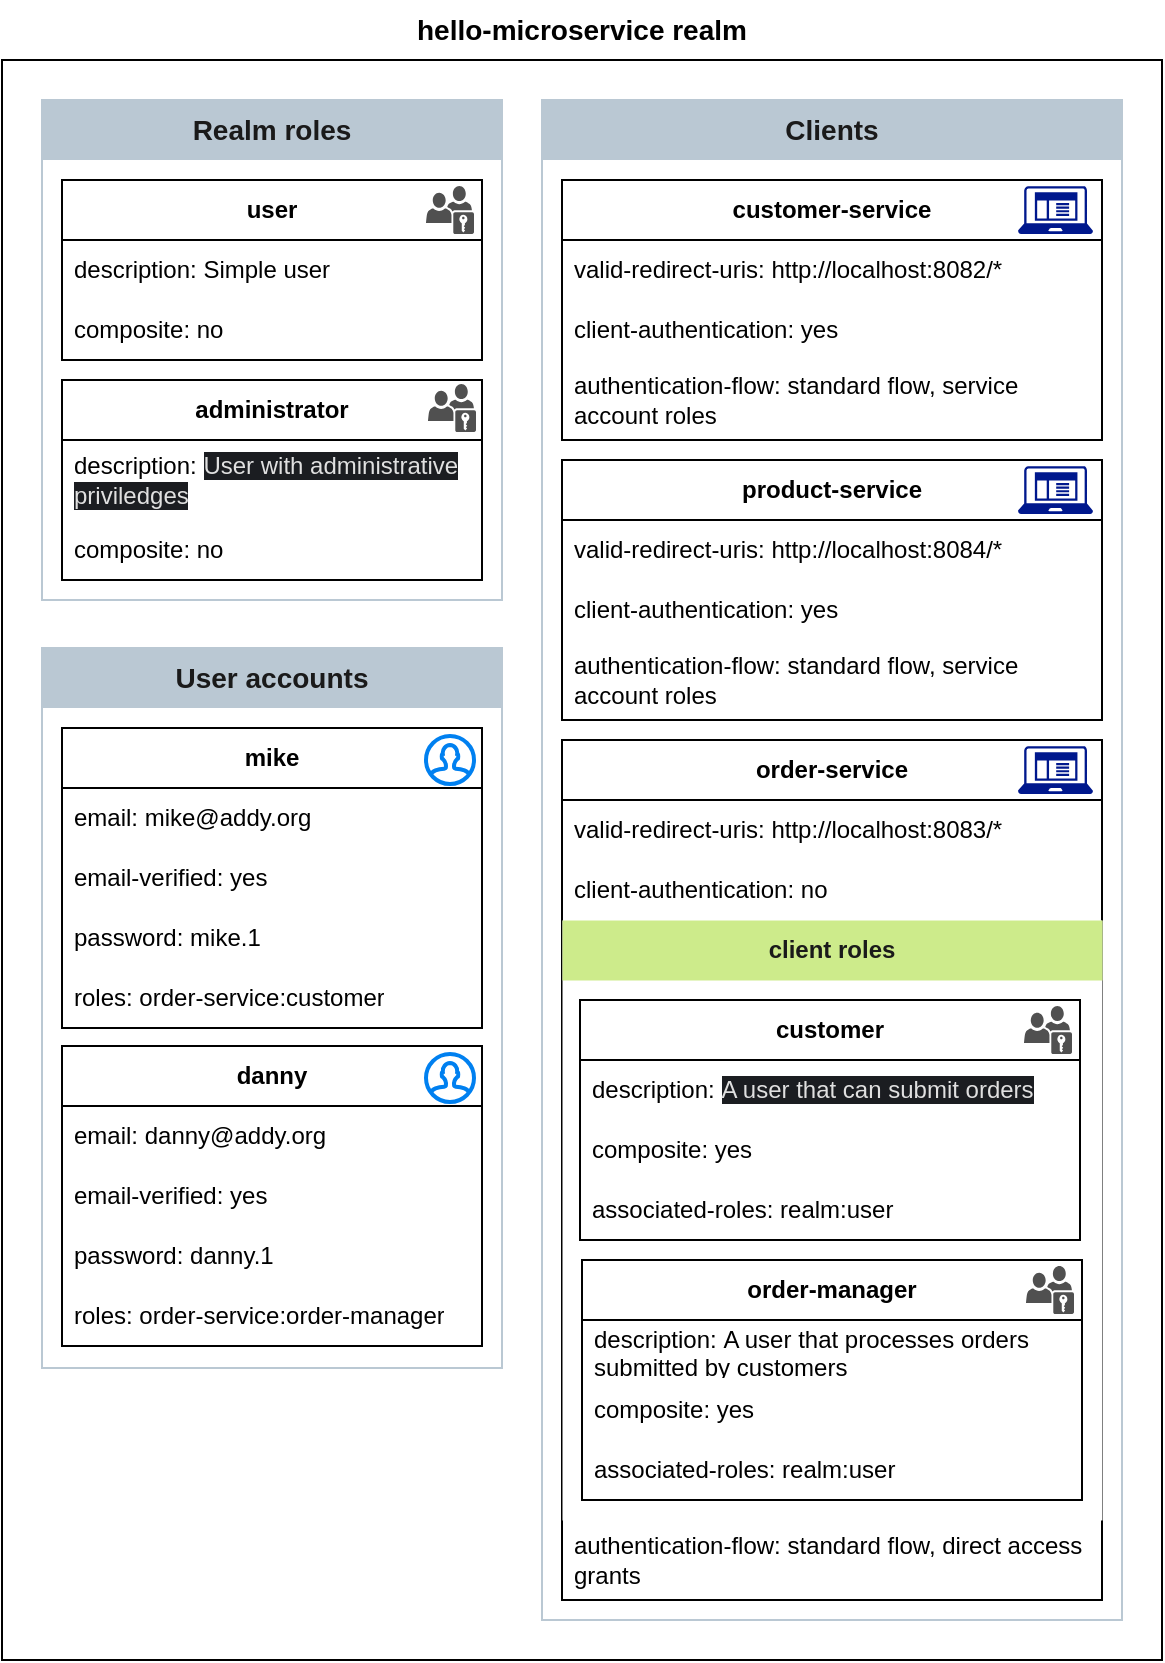 <mxfile version="25.0.2">
  <diagram name="Page-1" id="ND3jjoAa3D5oEy8UcPlh">
    <mxGraphModel dx="1434" dy="836" grid="1" gridSize="10" guides="1" tooltips="1" connect="1" arrows="1" fold="1" page="1" pageScale="1" pageWidth="1169" pageHeight="827" math="0" shadow="0">
      <root>
        <mxCell id="0" />
        <mxCell id="1" parent="0" />
        <mxCell id="QwpCDfBvvFZVuFC0CCEM-1" value="" style="rounded=0;whiteSpace=wrap;html=1;" parent="1" vertex="1">
          <mxGeometry x="370" y="120" width="580" height="800" as="geometry" />
        </mxCell>
        <mxCell id="QwpCDfBvvFZVuFC0CCEM-2" value="" style="rounded=0;whiteSpace=wrap;html=1;strokeColor=#BAC8D3;" parent="1" vertex="1">
          <mxGeometry x="390" y="140" width="230" height="250" as="geometry" />
        </mxCell>
        <mxCell id="QwpCDfBvvFZVuFC0CCEM-3" value="" style="rounded=0;whiteSpace=wrap;html=1;strokeColor=#BAC8D3;" parent="1" vertex="1">
          <mxGeometry x="390" y="414" width="230" height="360" as="geometry" />
        </mxCell>
        <mxCell id="QwpCDfBvvFZVuFC0CCEM-4" value="" style="rounded=0;whiteSpace=wrap;html=1;strokeColor=#BAC8D3;" parent="1" vertex="1">
          <mxGeometry x="640" y="140" width="290" height="760" as="geometry" />
        </mxCell>
        <mxCell id="QwpCDfBvvFZVuFC0CCEM-5" value="Realm roles" style="text;html=1;align=center;verticalAlign=middle;whiteSpace=wrap;rounded=0;fontStyle=1;fontSize=14;fillColor=#bac8d3;fillStyle=solid;strokeColor=none;fontColor=#1a1a1a;" parent="1" vertex="1">
          <mxGeometry x="390" y="140" width="230" height="30" as="geometry" />
        </mxCell>
        <mxCell id="QwpCDfBvvFZVuFC0CCEM-7" value="Clients" style="text;html=1;align=center;verticalAlign=middle;whiteSpace=wrap;rounded=0;fontStyle=1;fontSize=14;fillColor=#bac8d3;fillStyle=solid;strokeColor=none;fontColor=#1a1a1a;" parent="1" vertex="1">
          <mxGeometry x="640" y="140" width="290" height="30" as="geometry" />
        </mxCell>
        <mxCell id="QwpCDfBvvFZVuFC0CCEM-8" value="User accounts" style="text;html=1;align=center;verticalAlign=middle;whiteSpace=wrap;rounded=0;fontStyle=1;fontSize=14;fillColor=#bac8d3;fillStyle=solid;strokeColor=none;fontColor=#1a1a1a;" parent="1" vertex="1">
          <mxGeometry x="390" y="414" width="230" height="30" as="geometry" />
        </mxCell>
        <mxCell id="QwpCDfBvvFZVuFC0CCEM-37" value="hello-microservice realm" style="text;html=1;align=center;verticalAlign=middle;whiteSpace=wrap;rounded=0;fontSize=14;fontStyle=1" parent="1" vertex="1">
          <mxGeometry x="370" y="90" width="580" height="30" as="geometry" />
        </mxCell>
        <mxCell id="QxlN5juH3B1pH_NlxzW2-2" value="" style="group" vertex="1" connectable="0" parent="1">
          <mxGeometry x="400" y="180" width="210" height="90" as="geometry" />
        </mxCell>
        <mxCell id="QwpCDfBvvFZVuFC0CCEM-12" value="&lt;b&gt;user&lt;/b&gt;" style="swimlane;fontStyle=0;childLayout=stackLayout;horizontal=1;startSize=30;horizontalStack=0;resizeParent=1;resizeParentMax=0;resizeLast=0;collapsible=1;marginBottom=0;whiteSpace=wrap;html=1;" parent="QxlN5juH3B1pH_NlxzW2-2" vertex="1">
          <mxGeometry width="210" height="90" as="geometry" />
        </mxCell>
        <mxCell id="QwpCDfBvvFZVuFC0CCEM-14" value="description: Simple user" style="text;strokeColor=none;fillColor=none;align=left;verticalAlign=middle;spacingLeft=4;spacingRight=4;overflow=hidden;points=[[0,0.5],[1,0.5]];portConstraint=eastwest;rotatable=0;whiteSpace=wrap;html=1;" parent="QwpCDfBvvFZVuFC0CCEM-12" vertex="1">
          <mxGeometry y="30" width="210" height="30" as="geometry" />
        </mxCell>
        <mxCell id="QwpCDfBvvFZVuFC0CCEM-15" value="composite: no" style="text;strokeColor=none;fillColor=none;align=left;verticalAlign=middle;spacingLeft=4;spacingRight=4;overflow=hidden;points=[[0,0.5],[1,0.5]];portConstraint=eastwest;rotatable=0;whiteSpace=wrap;html=1;" parent="QwpCDfBvvFZVuFC0CCEM-12" vertex="1">
          <mxGeometry y="60" width="210" height="30" as="geometry" />
        </mxCell>
        <mxCell id="QxlN5juH3B1pH_NlxzW2-1" value="" style="sketch=0;pointerEvents=1;shadow=0;dashed=0;html=1;strokeColor=none;fillColor=#505050;labelPosition=center;verticalLabelPosition=bottom;verticalAlign=top;outlineConnect=0;align=center;shape=mxgraph.office.users.role_group;" vertex="1" parent="QxlN5juH3B1pH_NlxzW2-2">
          <mxGeometry x="182" y="3" width="24" height="24" as="geometry" />
        </mxCell>
        <mxCell id="QxlN5juH3B1pH_NlxzW2-6" value="" style="group" vertex="1" connectable="0" parent="1">
          <mxGeometry x="400" y="280" width="210" height="100" as="geometry" />
        </mxCell>
        <mxCell id="QwpCDfBvvFZVuFC0CCEM-16" value="&lt;b&gt;administrator&lt;/b&gt;" style="swimlane;fontStyle=0;childLayout=stackLayout;horizontal=1;startSize=30;horizontalStack=0;resizeParent=1;resizeParentMax=0;resizeLast=0;collapsible=1;marginBottom=0;whiteSpace=wrap;html=1;" parent="QxlN5juH3B1pH_NlxzW2-6" vertex="1">
          <mxGeometry width="210" height="100" as="geometry" />
        </mxCell>
        <mxCell id="QwpCDfBvvFZVuFC0CCEM-18" value="description:&amp;nbsp;&lt;span style=&quot;color: rgb(224, 224, 224); font-family: RedHatText, helvetica, arial, sans-serif; background-color: rgb(27, 29, 33);&quot;&gt;&lt;font&gt;User with administrative priviledges&lt;/font&gt;&lt;/span&gt;" style="text;strokeColor=none;fillColor=none;align=left;verticalAlign=middle;spacingLeft=4;spacingRight=4;overflow=hidden;points=[[0,0.5],[1,0.5]];portConstraint=eastwest;rotatable=0;whiteSpace=wrap;html=1;" parent="QwpCDfBvvFZVuFC0CCEM-16" vertex="1">
          <mxGeometry y="30" width="210" height="40" as="geometry" />
        </mxCell>
        <mxCell id="QwpCDfBvvFZVuFC0CCEM-19" value="composite: no" style="text;strokeColor=none;fillColor=none;align=left;verticalAlign=middle;spacingLeft=4;spacingRight=4;overflow=hidden;points=[[0,0.5],[1,0.5]];portConstraint=eastwest;rotatable=0;whiteSpace=wrap;html=1;" parent="QwpCDfBvvFZVuFC0CCEM-16" vertex="1">
          <mxGeometry y="70" width="210" height="30" as="geometry" />
        </mxCell>
        <mxCell id="QxlN5juH3B1pH_NlxzW2-3" value="" style="sketch=0;pointerEvents=1;shadow=0;dashed=0;html=1;strokeColor=none;fillColor=#505050;labelPosition=center;verticalLabelPosition=bottom;verticalAlign=top;outlineConnect=0;align=center;shape=mxgraph.office.users.role_group;" vertex="1" parent="QxlN5juH3B1pH_NlxzW2-6">
          <mxGeometry x="183" y="2" width="24" height="24" as="geometry" />
        </mxCell>
        <mxCell id="QxlN5juH3B1pH_NlxzW2-9" value="" style="group" vertex="1" connectable="0" parent="1">
          <mxGeometry x="400" y="454" width="210" height="150" as="geometry" />
        </mxCell>
        <mxCell id="QwpCDfBvvFZVuFC0CCEM-20" value="&lt;b&gt;mike&lt;/b&gt;" style="swimlane;fontStyle=0;childLayout=stackLayout;horizontal=1;startSize=30;horizontalStack=0;resizeParent=1;resizeParentMax=0;resizeLast=0;collapsible=1;marginBottom=0;whiteSpace=wrap;html=1;" parent="QxlN5juH3B1pH_NlxzW2-9" vertex="1">
          <mxGeometry width="210" height="150" as="geometry" />
        </mxCell>
        <mxCell id="QwpCDfBvvFZVuFC0CCEM-21" value="email: mike@addy.org" style="text;strokeColor=none;fillColor=none;align=left;verticalAlign=middle;spacingLeft=4;spacingRight=4;overflow=hidden;points=[[0,0.5],[1,0.5]];portConstraint=eastwest;rotatable=0;whiteSpace=wrap;html=1;" parent="QwpCDfBvvFZVuFC0CCEM-20" vertex="1">
          <mxGeometry y="30" width="210" height="30" as="geometry" />
        </mxCell>
        <mxCell id="QwpCDfBvvFZVuFC0CCEM-23" value="email-verified: yes" style="text;strokeColor=none;fillColor=none;align=left;verticalAlign=middle;spacingLeft=4;spacingRight=4;overflow=hidden;points=[[0,0.5],[1,0.5]];portConstraint=eastwest;rotatable=0;whiteSpace=wrap;html=1;" parent="QwpCDfBvvFZVuFC0CCEM-20" vertex="1">
          <mxGeometry y="60" width="210" height="30" as="geometry" />
        </mxCell>
        <mxCell id="QwpCDfBvvFZVuFC0CCEM-24" value="password: mike.1" style="text;strokeColor=none;fillColor=none;align=left;verticalAlign=middle;spacingLeft=4;spacingRight=4;overflow=hidden;points=[[0,0.5],[1,0.5]];portConstraint=eastwest;rotatable=0;whiteSpace=wrap;html=1;" parent="QwpCDfBvvFZVuFC0CCEM-20" vertex="1">
          <mxGeometry y="90" width="210" height="30" as="geometry" />
        </mxCell>
        <mxCell id="QwpCDfBvvFZVuFC0CCEM-22" value="roles: order-service:customer" style="text;strokeColor=none;fillColor=none;align=left;verticalAlign=middle;spacingLeft=4;spacingRight=4;overflow=hidden;points=[[0,0.5],[1,0.5]];portConstraint=eastwest;rotatable=0;whiteSpace=wrap;html=1;" parent="QwpCDfBvvFZVuFC0CCEM-20" vertex="1">
          <mxGeometry y="120" width="210" height="30" as="geometry" />
        </mxCell>
        <mxCell id="QxlN5juH3B1pH_NlxzW2-7" value="" style="html=1;verticalLabelPosition=bottom;align=center;labelBackgroundColor=#ffffff;verticalAlign=top;strokeWidth=2;strokeColor=#0080F0;shadow=0;dashed=0;shape=mxgraph.ios7.icons.user;" vertex="1" parent="QxlN5juH3B1pH_NlxzW2-9">
          <mxGeometry x="182" y="4" width="24" height="24" as="geometry" />
        </mxCell>
        <mxCell id="QxlN5juH3B1pH_NlxzW2-10" value="" style="group" vertex="1" connectable="0" parent="1">
          <mxGeometry x="400" y="613" width="210" height="150" as="geometry" />
        </mxCell>
        <mxCell id="QwpCDfBvvFZVuFC0CCEM-25" value="&lt;b&gt;danny&lt;/b&gt;" style="swimlane;fontStyle=0;childLayout=stackLayout;horizontal=1;startSize=30;horizontalStack=0;resizeParent=1;resizeParentMax=0;resizeLast=0;collapsible=1;marginBottom=0;whiteSpace=wrap;html=1;" parent="QxlN5juH3B1pH_NlxzW2-10" vertex="1">
          <mxGeometry width="210" height="150" as="geometry" />
        </mxCell>
        <mxCell id="QwpCDfBvvFZVuFC0CCEM-26" value="email:&amp;nbsp;&lt;span style=&quot;text-align: center;&quot;&gt;danny&lt;/span&gt;@addy.org" style="text;strokeColor=none;fillColor=none;align=left;verticalAlign=middle;spacingLeft=4;spacingRight=4;overflow=hidden;points=[[0,0.5],[1,0.5]];portConstraint=eastwest;rotatable=0;whiteSpace=wrap;html=1;" parent="QwpCDfBvvFZVuFC0CCEM-25" vertex="1">
          <mxGeometry y="30" width="210" height="30" as="geometry" />
        </mxCell>
        <mxCell id="QwpCDfBvvFZVuFC0CCEM-27" value="email-verified: yes" style="text;strokeColor=none;fillColor=none;align=left;verticalAlign=middle;spacingLeft=4;spacingRight=4;overflow=hidden;points=[[0,0.5],[1,0.5]];portConstraint=eastwest;rotatable=0;whiteSpace=wrap;html=1;" parent="QwpCDfBvvFZVuFC0CCEM-25" vertex="1">
          <mxGeometry y="60" width="210" height="30" as="geometry" />
        </mxCell>
        <mxCell id="QwpCDfBvvFZVuFC0CCEM-28" value="password:&amp;nbsp;&lt;span style=&quot;text-align: center;&quot;&gt;danny&lt;/span&gt;.1" style="text;strokeColor=none;fillColor=none;align=left;verticalAlign=middle;spacingLeft=4;spacingRight=4;overflow=hidden;points=[[0,0.5],[1,0.5]];portConstraint=eastwest;rotatable=0;whiteSpace=wrap;html=1;" parent="QwpCDfBvvFZVuFC0CCEM-25" vertex="1">
          <mxGeometry y="90" width="210" height="30" as="geometry" />
        </mxCell>
        <mxCell id="QwpCDfBvvFZVuFC0CCEM-29" value="roles: order-service:order-manager" style="text;strokeColor=none;fillColor=none;align=left;verticalAlign=middle;spacingLeft=4;spacingRight=4;overflow=hidden;points=[[0,0.5],[1,0.5]];portConstraint=eastwest;rotatable=0;whiteSpace=wrap;html=1;" parent="QwpCDfBvvFZVuFC0CCEM-25" vertex="1">
          <mxGeometry y="120" width="210" height="30" as="geometry" />
        </mxCell>
        <mxCell id="QxlN5juH3B1pH_NlxzW2-8" value="" style="html=1;verticalLabelPosition=bottom;align=center;labelBackgroundColor=#ffffff;verticalAlign=top;strokeWidth=2;strokeColor=#0080F0;shadow=0;dashed=0;shape=mxgraph.ios7.icons.user;" vertex="1" parent="QxlN5juH3B1pH_NlxzW2-10">
          <mxGeometry x="182" y="4" width="24" height="24" as="geometry" />
        </mxCell>
        <mxCell id="QxlN5juH3B1pH_NlxzW2-14" value="" style="group" vertex="1" connectable="0" parent="1">
          <mxGeometry x="650" y="460" width="270" height="430" as="geometry" />
        </mxCell>
        <mxCell id="QwpCDfBvvFZVuFC0CCEM-43" value="&lt;b&gt;order-service&lt;/b&gt;" style="swimlane;fontStyle=0;childLayout=stackLayout;horizontal=1;startSize=30;horizontalStack=0;resizeParent=1;resizeParentMax=0;resizeLast=0;collapsible=1;marginBottom=0;whiteSpace=wrap;html=1;" parent="QxlN5juH3B1pH_NlxzW2-14" vertex="1">
          <mxGeometry width="270" height="430" as="geometry" />
        </mxCell>
        <mxCell id="QwpCDfBvvFZVuFC0CCEM-44" value="valid-redirect-uris:&amp;nbsp;http://localhost:8083/*" style="text;strokeColor=none;fillColor=none;align=left;verticalAlign=middle;spacingLeft=4;spacingRight=4;overflow=hidden;points=[[0,0.5],[1,0.5]];portConstraint=eastwest;rotatable=0;whiteSpace=wrap;html=1;" parent="QwpCDfBvvFZVuFC0CCEM-43" vertex="1">
          <mxGeometry y="30" width="270" height="30" as="geometry" />
        </mxCell>
        <mxCell id="QwpCDfBvvFZVuFC0CCEM-45" value="client-authentication: no" style="text;strokeColor=none;fillColor=none;align=left;verticalAlign=middle;spacingLeft=4;spacingRight=4;overflow=hidden;points=[[0,0.5],[1,0.5]];portConstraint=eastwest;rotatable=0;whiteSpace=wrap;html=1;" parent="QwpCDfBvvFZVuFC0CCEM-43" vertex="1">
          <mxGeometry y="60" width="270" height="30" as="geometry" />
        </mxCell>
        <mxCell id="QxlN5juH3B1pH_NlxzW2-19" value="" style="group" vertex="1" connectable="0" parent="QwpCDfBvvFZVuFC0CCEM-43">
          <mxGeometry y="90" width="270" height="300" as="geometry" />
        </mxCell>
        <mxCell id="QwpCDfBvvFZVuFC0CCEM-47" value="" style="rounded=0;whiteSpace=wrap;html=1;strokeColor=none;strokeWidth=0;" parent="QxlN5juH3B1pH_NlxzW2-19" vertex="1">
          <mxGeometry width="270" height="300" as="geometry" />
        </mxCell>
        <mxCell id="QwpCDfBvvFZVuFC0CCEM-48" value="client roles" style="text;html=1;align=center;verticalAlign=middle;whiteSpace=wrap;rounded=0;fontStyle=1;strokeColor=none;fillColor=#cdeb8b;strokeWidth=0;fontColor=#1A1A1A;" parent="QxlN5juH3B1pH_NlxzW2-19" vertex="1">
          <mxGeometry width="270" height="30" as="geometry" />
        </mxCell>
        <mxCell id="QxlN5juH3B1pH_NlxzW2-17" value="" style="group" vertex="1" connectable="0" parent="QxlN5juH3B1pH_NlxzW2-19">
          <mxGeometry x="9" y="40" width="250" height="120" as="geometry" />
        </mxCell>
        <mxCell id="QwpCDfBvvFZVuFC0CCEM-49" value="&lt;b&gt;customer&lt;/b&gt;" style="swimlane;fontStyle=0;childLayout=stackLayout;horizontal=1;startSize=30;horizontalStack=0;resizeParent=1;resizeParentMax=0;resizeLast=0;collapsible=1;marginBottom=0;whiteSpace=wrap;html=1;" parent="QxlN5juH3B1pH_NlxzW2-17" vertex="1">
          <mxGeometry width="250" height="120" as="geometry" />
        </mxCell>
        <mxCell id="QwpCDfBvvFZVuFC0CCEM-50" value="description:&lt;font&gt;&amp;nbsp;&lt;span style=&quot;color: rgb(224, 224, 224); font-family: RedHatText, helvetica, arial, sans-serif; text-wrap: nowrap; background-color: rgb(27, 29, 33);&quot;&gt;A user that can submit orders&lt;/span&gt;&lt;/font&gt;" style="text;strokeColor=none;fillColor=none;align=left;verticalAlign=middle;spacingLeft=4;spacingRight=4;overflow=hidden;points=[[0,0.5],[1,0.5]];portConstraint=eastwest;rotatable=0;whiteSpace=wrap;html=1;" parent="QwpCDfBvvFZVuFC0CCEM-49" vertex="1">
          <mxGeometry y="30" width="250" height="30" as="geometry" />
        </mxCell>
        <mxCell id="QwpCDfBvvFZVuFC0CCEM-51" value="composite: yes" style="text;strokeColor=none;fillColor=none;align=left;verticalAlign=middle;spacingLeft=4;spacingRight=4;overflow=hidden;points=[[0,0.5],[1,0.5]];portConstraint=eastwest;rotatable=0;whiteSpace=wrap;html=1;" parent="QwpCDfBvvFZVuFC0CCEM-49" vertex="1">
          <mxGeometry y="60" width="250" height="30" as="geometry" />
        </mxCell>
        <mxCell id="QwpCDfBvvFZVuFC0CCEM-52" value="associated-roles: realm:user" style="text;strokeColor=none;fillColor=none;align=left;verticalAlign=middle;spacingLeft=4;spacingRight=4;overflow=hidden;points=[[0,0.5],[1,0.5]];portConstraint=eastwest;rotatable=0;whiteSpace=wrap;html=1;" parent="QwpCDfBvvFZVuFC0CCEM-49" vertex="1">
          <mxGeometry y="90" width="250" height="30" as="geometry" />
        </mxCell>
        <mxCell id="QxlN5juH3B1pH_NlxzW2-4" value="" style="sketch=0;pointerEvents=1;shadow=0;dashed=0;html=1;strokeColor=none;fillColor=#505050;labelPosition=center;verticalLabelPosition=bottom;verticalAlign=top;outlineConnect=0;align=center;shape=mxgraph.office.users.role_group;" vertex="1" parent="QxlN5juH3B1pH_NlxzW2-17">
          <mxGeometry x="222" y="3" width="24" height="24" as="geometry" />
        </mxCell>
        <mxCell id="QxlN5juH3B1pH_NlxzW2-18" value="" style="group" vertex="1" connectable="0" parent="QxlN5juH3B1pH_NlxzW2-19">
          <mxGeometry x="10" y="170" width="250" height="120" as="geometry" />
        </mxCell>
        <mxCell id="QwpCDfBvvFZVuFC0CCEM-53" value="&lt;b&gt;order-manager&lt;/b&gt;" style="swimlane;fontStyle=0;childLayout=stackLayout;horizontal=1;startSize=30;horizontalStack=0;resizeParent=1;resizeParentMax=0;resizeLast=0;collapsible=1;marginBottom=0;whiteSpace=wrap;html=1;" parent="QxlN5juH3B1pH_NlxzW2-18" vertex="1">
          <mxGeometry width="250" height="120" as="geometry" />
        </mxCell>
        <mxCell id="QwpCDfBvvFZVuFC0CCEM-54" value="description:&lt;font&gt;&amp;nbsp;A user that processes orders submitted by customers&lt;/font&gt;" style="text;strokeColor=none;fillColor=none;align=left;verticalAlign=middle;spacingLeft=4;spacingRight=4;overflow=hidden;points=[[0,0.5],[1,0.5]];portConstraint=eastwest;rotatable=0;whiteSpace=wrap;html=1;" parent="QwpCDfBvvFZVuFC0CCEM-53" vertex="1">
          <mxGeometry y="30" width="250" height="30" as="geometry" />
        </mxCell>
        <mxCell id="QwpCDfBvvFZVuFC0CCEM-55" value="composite: yes" style="text;strokeColor=none;fillColor=none;align=left;verticalAlign=middle;spacingLeft=4;spacingRight=4;overflow=hidden;points=[[0,0.5],[1,0.5]];portConstraint=eastwest;rotatable=0;whiteSpace=wrap;html=1;" parent="QwpCDfBvvFZVuFC0CCEM-53" vertex="1">
          <mxGeometry y="60" width="250" height="30" as="geometry" />
        </mxCell>
        <mxCell id="QwpCDfBvvFZVuFC0CCEM-56" value="associated-roles: realm:user" style="text;strokeColor=none;fillColor=none;align=left;verticalAlign=middle;spacingLeft=4;spacingRight=4;overflow=hidden;points=[[0,0.5],[1,0.5]];portConstraint=eastwest;rotatable=0;whiteSpace=wrap;html=1;" parent="QwpCDfBvvFZVuFC0CCEM-53" vertex="1">
          <mxGeometry y="90" width="250" height="30" as="geometry" />
        </mxCell>
        <mxCell id="QxlN5juH3B1pH_NlxzW2-5" value="" style="sketch=0;pointerEvents=1;shadow=0;dashed=0;html=1;strokeColor=none;fillColor=#505050;labelPosition=center;verticalLabelPosition=bottom;verticalAlign=top;outlineConnect=0;align=center;shape=mxgraph.office.users.role_group;" vertex="1" parent="QxlN5juH3B1pH_NlxzW2-18">
          <mxGeometry x="222" y="3" width="24" height="24" as="geometry" />
        </mxCell>
        <mxCell id="QwpCDfBvvFZVuFC0CCEM-46" value="authentication-flow: standard flow, direct access grants" style="text;strokeColor=none;fillColor=none;align=left;verticalAlign=middle;spacingLeft=4;spacingRight=4;overflow=hidden;points=[[0,0.5],[1,0.5]];portConstraint=eastwest;rotatable=0;whiteSpace=wrap;html=1;" parent="QwpCDfBvvFZVuFC0CCEM-43" vertex="1">
          <mxGeometry y="390" width="270" height="40" as="geometry" />
        </mxCell>
        <mxCell id="QxlN5juH3B1pH_NlxzW2-13" value="" style="sketch=0;aspect=fixed;pointerEvents=1;shadow=0;dashed=0;html=1;strokeColor=none;labelPosition=center;verticalLabelPosition=bottom;verticalAlign=top;align=center;fillColor=#00188D;shape=mxgraph.mscae.enterprise.client_application" vertex="1" parent="QxlN5juH3B1pH_NlxzW2-14">
          <mxGeometry x="228" y="3" width="37.5" height="24" as="geometry" />
        </mxCell>
        <mxCell id="QxlN5juH3B1pH_NlxzW2-15" value="" style="group" vertex="1" connectable="0" parent="1">
          <mxGeometry x="650" y="320" width="270" height="130" as="geometry" />
        </mxCell>
        <mxCell id="QwpCDfBvvFZVuFC0CCEM-39" value="&lt;b&gt;product-service&lt;/b&gt;" style="swimlane;fontStyle=0;childLayout=stackLayout;horizontal=1;startSize=30;horizontalStack=0;resizeParent=1;resizeParentMax=0;resizeLast=0;collapsible=1;marginBottom=0;whiteSpace=wrap;html=1;" parent="QxlN5juH3B1pH_NlxzW2-15" vertex="1">
          <mxGeometry width="270" height="130" as="geometry" />
        </mxCell>
        <mxCell id="QwpCDfBvvFZVuFC0CCEM-40" value="valid-redirect-uris:&amp;nbsp;http://localhost:8084/*" style="text;strokeColor=none;fillColor=none;align=left;verticalAlign=middle;spacingLeft=4;spacingRight=4;overflow=hidden;points=[[0,0.5],[1,0.5]];portConstraint=eastwest;rotatable=0;whiteSpace=wrap;html=1;" parent="QwpCDfBvvFZVuFC0CCEM-39" vertex="1">
          <mxGeometry y="30" width="270" height="30" as="geometry" />
        </mxCell>
        <mxCell id="QwpCDfBvvFZVuFC0CCEM-41" value="client-authentication: yes" style="text;strokeColor=none;fillColor=none;align=left;verticalAlign=middle;spacingLeft=4;spacingRight=4;overflow=hidden;points=[[0,0.5],[1,0.5]];portConstraint=eastwest;rotatable=0;whiteSpace=wrap;html=1;" parent="QwpCDfBvvFZVuFC0CCEM-39" vertex="1">
          <mxGeometry y="60" width="270" height="30" as="geometry" />
        </mxCell>
        <mxCell id="QwpCDfBvvFZVuFC0CCEM-42" value="authentication-flow: standard flow, service account roles" style="text;strokeColor=none;fillColor=none;align=left;verticalAlign=middle;spacingLeft=4;spacingRight=4;overflow=hidden;points=[[0,0.5],[1,0.5]];portConstraint=eastwest;rotatable=0;whiteSpace=wrap;html=1;" parent="QwpCDfBvvFZVuFC0CCEM-39" vertex="1">
          <mxGeometry y="90" width="270" height="40" as="geometry" />
        </mxCell>
        <mxCell id="QxlN5juH3B1pH_NlxzW2-12" value="" style="sketch=0;aspect=fixed;pointerEvents=1;shadow=0;dashed=0;html=1;strokeColor=none;labelPosition=center;verticalLabelPosition=bottom;verticalAlign=top;align=center;fillColor=#00188D;shape=mxgraph.mscae.enterprise.client_application" vertex="1" parent="QxlN5juH3B1pH_NlxzW2-15">
          <mxGeometry x="228" y="3" width="37.5" height="24" as="geometry" />
        </mxCell>
        <mxCell id="QxlN5juH3B1pH_NlxzW2-16" value="" style="group" vertex="1" connectable="0" parent="1">
          <mxGeometry x="650" y="180" width="270" height="130" as="geometry" />
        </mxCell>
        <mxCell id="QwpCDfBvvFZVuFC0CCEM-34" value="&lt;b&gt;customer-service&lt;/b&gt;" style="swimlane;fontStyle=0;childLayout=stackLayout;horizontal=1;startSize=30;horizontalStack=0;resizeParent=1;resizeParentMax=0;resizeLast=0;collapsible=1;marginBottom=0;whiteSpace=wrap;html=1;" parent="QxlN5juH3B1pH_NlxzW2-16" vertex="1">
          <mxGeometry width="270" height="130" as="geometry" />
        </mxCell>
        <mxCell id="QwpCDfBvvFZVuFC0CCEM-35" value="valid-redirect-uris:&amp;nbsp;http://localhost:8082/*" style="text;strokeColor=none;fillColor=none;align=left;verticalAlign=middle;spacingLeft=4;spacingRight=4;overflow=hidden;points=[[0,0.5],[1,0.5]];portConstraint=eastwest;rotatable=0;whiteSpace=wrap;html=1;" parent="QwpCDfBvvFZVuFC0CCEM-34" vertex="1">
          <mxGeometry y="30" width="270" height="30" as="geometry" />
        </mxCell>
        <mxCell id="QwpCDfBvvFZVuFC0CCEM-36" value="client-authentication: yes" style="text;strokeColor=none;fillColor=none;align=left;verticalAlign=middle;spacingLeft=4;spacingRight=4;overflow=hidden;points=[[0,0.5],[1,0.5]];portConstraint=eastwest;rotatable=0;whiteSpace=wrap;html=1;" parent="QwpCDfBvvFZVuFC0CCEM-34" vertex="1">
          <mxGeometry y="60" width="270" height="30" as="geometry" />
        </mxCell>
        <mxCell id="QwpCDfBvvFZVuFC0CCEM-38" value="authentication-flow: standard flow, service account roles" style="text;strokeColor=none;fillColor=none;align=left;verticalAlign=middle;spacingLeft=4;spacingRight=4;overflow=hidden;points=[[0,0.5],[1,0.5]];portConstraint=eastwest;rotatable=0;whiteSpace=wrap;html=1;" parent="QwpCDfBvvFZVuFC0CCEM-34" vertex="1">
          <mxGeometry y="90" width="270" height="40" as="geometry" />
        </mxCell>
        <mxCell id="QxlN5juH3B1pH_NlxzW2-11" value="" style="sketch=0;aspect=fixed;pointerEvents=1;shadow=0;dashed=0;html=1;strokeColor=none;labelPosition=center;verticalLabelPosition=bottom;verticalAlign=top;align=center;fillColor=#00188D;shape=mxgraph.mscae.enterprise.client_application" vertex="1" parent="QxlN5juH3B1pH_NlxzW2-16">
          <mxGeometry x="228" y="3" width="37.5" height="24" as="geometry" />
        </mxCell>
      </root>
    </mxGraphModel>
  </diagram>
</mxfile>
